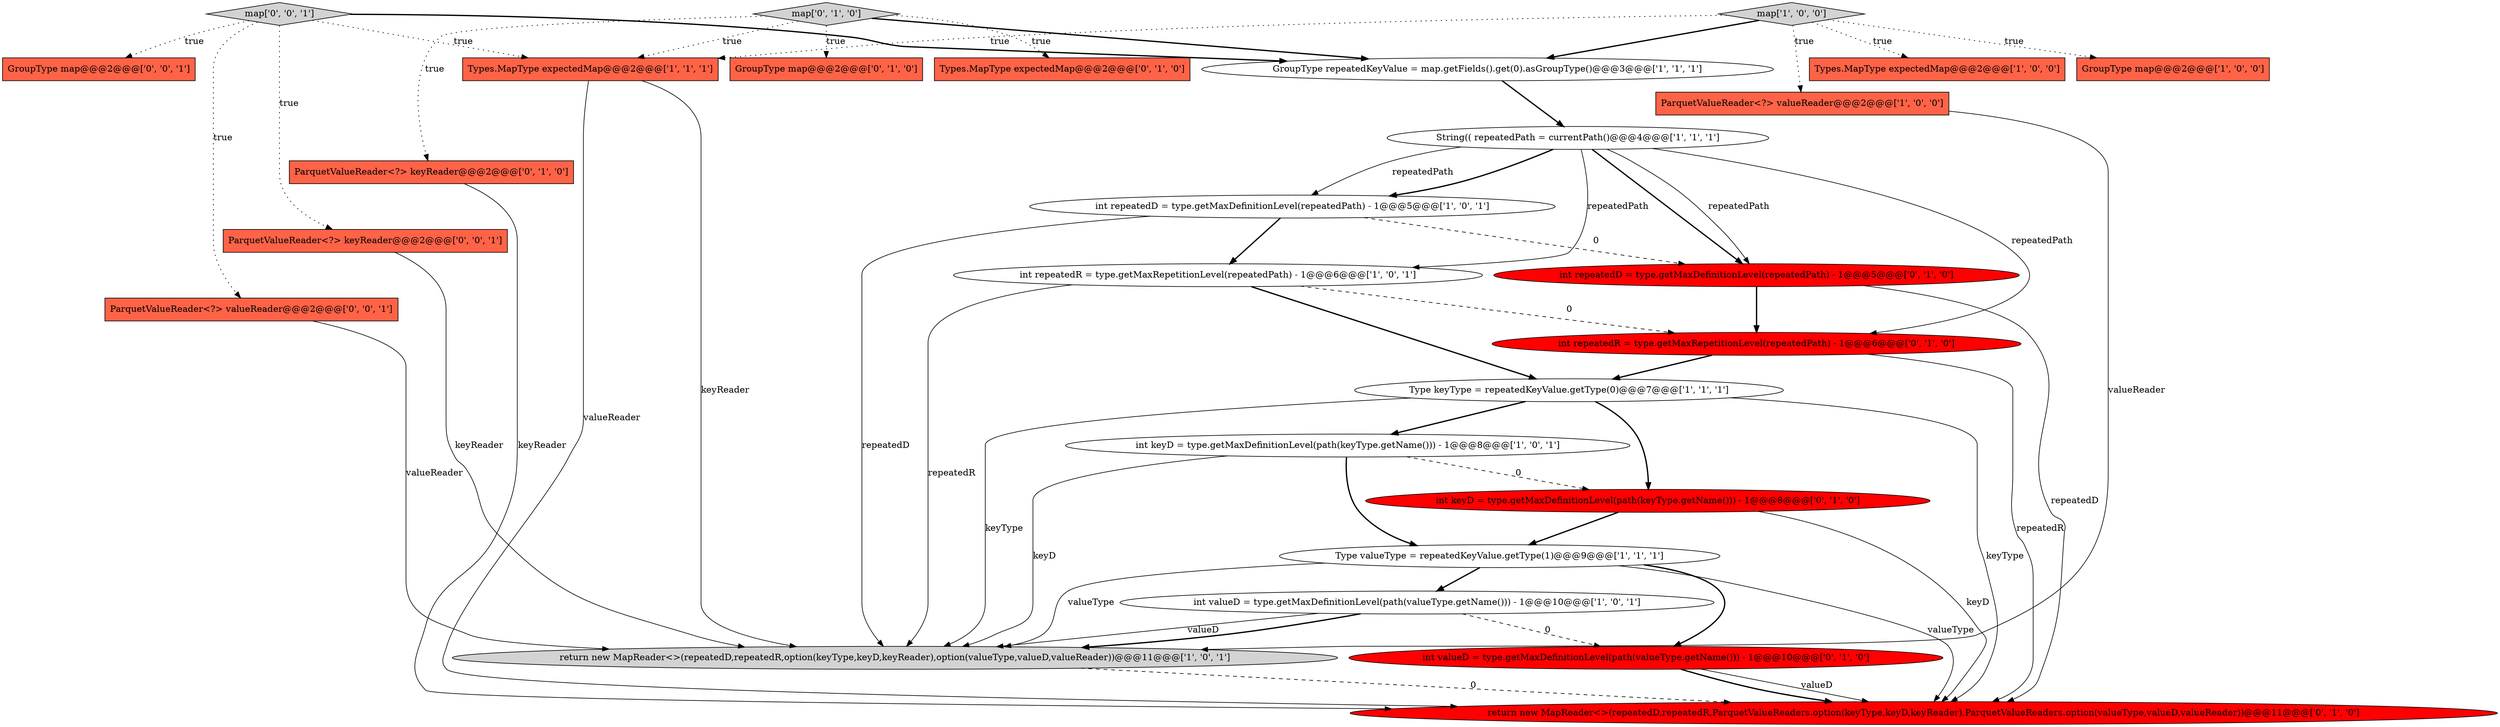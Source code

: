digraph {
18 [style = filled, label = "int valueD = type.getMaxDefinitionLevel(path(valueType.getName())) - 1@@@10@@@['0', '1', '0']", fillcolor = red, shape = ellipse image = "AAA1AAABBB2BBB"];
0 [style = filled, label = "GroupType repeatedKeyValue = map.getFields().get(0).asGroupType()@@@3@@@['1', '1', '1']", fillcolor = white, shape = ellipse image = "AAA0AAABBB1BBB"];
6 [style = filled, label = "Types.MapType expectedMap@@@2@@@['1', '0', '0']", fillcolor = tomato, shape = box image = "AAA0AAABBB1BBB"];
14 [style = filled, label = "GroupType map@@@2@@@['0', '1', '0']", fillcolor = tomato, shape = box image = "AAA0AAABBB2BBB"];
26 [style = filled, label = "GroupType map@@@2@@@['0', '0', '1']", fillcolor = tomato, shape = box image = "AAA0AAABBB3BBB"];
3 [style = filled, label = "ParquetValueReader<?> valueReader@@@2@@@['1', '0', '0']", fillcolor = tomato, shape = box image = "AAA0AAABBB1BBB"];
16 [style = filled, label = "map['0', '1', '0']", fillcolor = lightgray, shape = diamond image = "AAA0AAABBB2BBB"];
9 [style = filled, label = "int repeatedR = type.getMaxRepetitionLevel(repeatedPath) - 1@@@6@@@['1', '0', '1']", fillcolor = white, shape = ellipse image = "AAA0AAABBB1BBB"];
17 [style = filled, label = "int repeatedD = type.getMaxDefinitionLevel(repeatedPath) - 1@@@5@@@['0', '1', '0']", fillcolor = red, shape = ellipse image = "AAA1AAABBB2BBB"];
25 [style = filled, label = "map['0', '0', '1']", fillcolor = lightgray, shape = diamond image = "AAA0AAABBB3BBB"];
19 [style = filled, label = "return new MapReader<>(repeatedD,repeatedR,ParquetValueReaders.option(keyType,keyD,keyReader),ParquetValueReaders.option(valueType,valueD,valueReader))@@@11@@@['0', '1', '0']", fillcolor = red, shape = ellipse image = "AAA1AAABBB2BBB"];
2 [style = filled, label = "return new MapReader<>(repeatedD,repeatedR,option(keyType,keyD,keyReader),option(valueType,valueD,valueReader))@@@11@@@['1', '0', '1']", fillcolor = lightgray, shape = ellipse image = "AAA0AAABBB1BBB"];
23 [style = filled, label = "ParquetValueReader<?> keyReader@@@2@@@['0', '0', '1']", fillcolor = tomato, shape = box image = "AAA0AAABBB3BBB"];
20 [style = filled, label = "int keyD = type.getMaxDefinitionLevel(path(keyType.getName())) - 1@@@8@@@['0', '1', '0']", fillcolor = red, shape = ellipse image = "AAA1AAABBB2BBB"];
15 [style = filled, label = "Types.MapType expectedMap@@@2@@@['0', '1', '0']", fillcolor = tomato, shape = box image = "AAA0AAABBB2BBB"];
12 [style = filled, label = "int keyD = type.getMaxDefinitionLevel(path(keyType.getName())) - 1@@@8@@@['1', '0', '1']", fillcolor = white, shape = ellipse image = "AAA0AAABBB1BBB"];
7 [style = filled, label = "Type valueType = repeatedKeyValue.getType(1)@@@9@@@['1', '1', '1']", fillcolor = white, shape = ellipse image = "AAA0AAABBB1BBB"];
8 [style = filled, label = "map['1', '0', '0']", fillcolor = lightgray, shape = diamond image = "AAA0AAABBB1BBB"];
4 [style = filled, label = "GroupType map@@@2@@@['1', '0', '0']", fillcolor = tomato, shape = box image = "AAA0AAABBB1BBB"];
1 [style = filled, label = "Type keyType = repeatedKeyValue.getType(0)@@@7@@@['1', '1', '1']", fillcolor = white, shape = ellipse image = "AAA0AAABBB1BBB"];
21 [style = filled, label = "ParquetValueReader<?> keyReader@@@2@@@['0', '1', '0']", fillcolor = tomato, shape = box image = "AAA0AAABBB2BBB"];
11 [style = filled, label = "int repeatedD = type.getMaxDefinitionLevel(repeatedPath) - 1@@@5@@@['1', '0', '1']", fillcolor = white, shape = ellipse image = "AAA0AAABBB1BBB"];
10 [style = filled, label = "String(( repeatedPath = currentPath()@@@4@@@['1', '1', '1']", fillcolor = white, shape = ellipse image = "AAA0AAABBB1BBB"];
13 [style = filled, label = "Types.MapType expectedMap@@@2@@@['1', '1', '1']", fillcolor = tomato, shape = box image = "AAA0AAABBB1BBB"];
24 [style = filled, label = "ParquetValueReader<?> valueReader@@@2@@@['0', '0', '1']", fillcolor = tomato, shape = box image = "AAA0AAABBB3BBB"];
22 [style = filled, label = "int repeatedR = type.getMaxRepetitionLevel(repeatedPath) - 1@@@6@@@['0', '1', '0']", fillcolor = red, shape = ellipse image = "AAA1AAABBB2BBB"];
5 [style = filled, label = "int valueD = type.getMaxDefinitionLevel(path(valueType.getName())) - 1@@@10@@@['1', '0', '1']", fillcolor = white, shape = ellipse image = "AAA0AAABBB1BBB"];
25->0 [style = bold, label=""];
12->2 [style = solid, label="keyD"];
16->0 [style = bold, label=""];
2->19 [style = dashed, label="0"];
12->20 [style = dashed, label="0"];
16->13 [style = dotted, label="true"];
11->2 [style = solid, label="repeatedD"];
18->19 [style = bold, label=""];
1->20 [style = bold, label=""];
3->2 [style = solid, label="valueReader"];
8->13 [style = dotted, label="true"];
25->24 [style = dotted, label="true"];
9->22 [style = dashed, label="0"];
10->17 [style = bold, label=""];
11->17 [style = dashed, label="0"];
25->13 [style = dotted, label="true"];
17->22 [style = bold, label=""];
11->9 [style = bold, label=""];
5->18 [style = dashed, label="0"];
5->2 [style = solid, label="valueD"];
12->7 [style = bold, label=""];
8->4 [style = dotted, label="true"];
8->3 [style = dotted, label="true"];
23->2 [style = solid, label="keyReader"];
8->0 [style = bold, label=""];
10->22 [style = solid, label="repeatedPath"];
5->2 [style = bold, label=""];
0->10 [style = bold, label=""];
1->2 [style = solid, label="keyType"];
7->5 [style = bold, label=""];
8->6 [style = dotted, label="true"];
7->2 [style = solid, label="valueType"];
20->19 [style = solid, label="keyD"];
10->11 [style = solid, label="repeatedPath"];
16->14 [style = dotted, label="true"];
10->9 [style = solid, label="repeatedPath"];
1->12 [style = bold, label=""];
7->18 [style = bold, label=""];
21->19 [style = solid, label="keyReader"];
16->21 [style = dotted, label="true"];
7->19 [style = solid, label="valueType"];
9->2 [style = solid, label="repeatedR"];
22->19 [style = solid, label="repeatedR"];
24->2 [style = solid, label="valueReader"];
17->19 [style = solid, label="repeatedD"];
18->19 [style = solid, label="valueD"];
9->1 [style = bold, label=""];
22->1 [style = bold, label=""];
13->19 [style = solid, label="valueReader"];
13->2 [style = solid, label="keyReader"];
20->7 [style = bold, label=""];
25->23 [style = dotted, label="true"];
1->19 [style = solid, label="keyType"];
25->26 [style = dotted, label="true"];
16->15 [style = dotted, label="true"];
10->11 [style = bold, label=""];
10->17 [style = solid, label="repeatedPath"];
}
